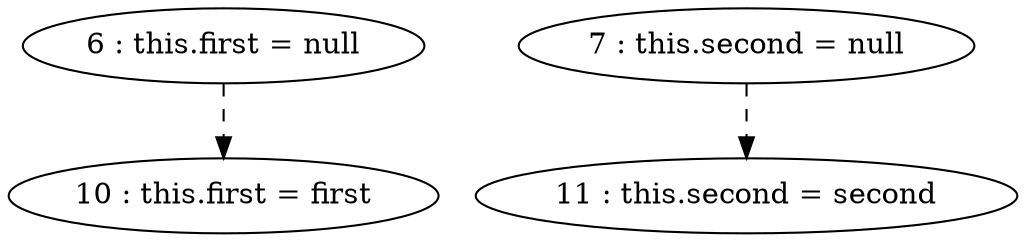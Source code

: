 digraph G {
"6 : this.first = null"
"6 : this.first = null" -> "10 : this.first = first" [style=dashed]
"7 : this.second = null"
"7 : this.second = null" -> "11 : this.second = second" [style=dashed]
"10 : this.first = first"
"11 : this.second = second"
}